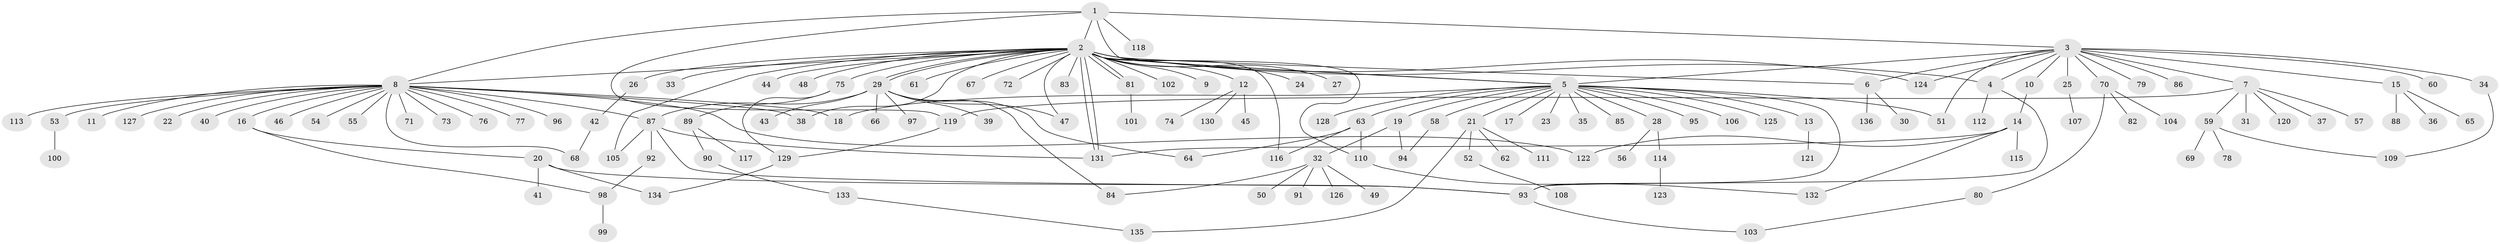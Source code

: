 // coarse degree distribution, {6: 0.012345679012345678, 21: 0.012345679012345678, 15: 0.012345679012345678, 4: 0.08641975308641975, 19: 0.012345679012345678, 7: 0.012345679012345678, 18: 0.012345679012345678, 1: 0.6296296296296297, 2: 0.16049382716049382, 3: 0.037037037037037035, 14: 0.012345679012345678}
// Generated by graph-tools (version 1.1) at 2025/18/03/04/25 18:18:26]
// undirected, 136 vertices, 170 edges
graph export_dot {
graph [start="1"]
  node [color=gray90,style=filled];
  1;
  2;
  3;
  4;
  5;
  6;
  7;
  8;
  9;
  10;
  11;
  12;
  13;
  14;
  15;
  16;
  17;
  18;
  19;
  20;
  21;
  22;
  23;
  24;
  25;
  26;
  27;
  28;
  29;
  30;
  31;
  32;
  33;
  34;
  35;
  36;
  37;
  38;
  39;
  40;
  41;
  42;
  43;
  44;
  45;
  46;
  47;
  48;
  49;
  50;
  51;
  52;
  53;
  54;
  55;
  56;
  57;
  58;
  59;
  60;
  61;
  62;
  63;
  64;
  65;
  66;
  67;
  68;
  69;
  70;
  71;
  72;
  73;
  74;
  75;
  76;
  77;
  78;
  79;
  80;
  81;
  82;
  83;
  84;
  85;
  86;
  87;
  88;
  89;
  90;
  91;
  92;
  93;
  94;
  95;
  96;
  97;
  98;
  99;
  100;
  101;
  102;
  103;
  104;
  105;
  106;
  107;
  108;
  109;
  110;
  111;
  112;
  113;
  114;
  115;
  116;
  117;
  118;
  119;
  120;
  121;
  122;
  123;
  124;
  125;
  126;
  127;
  128;
  129;
  130;
  131;
  132;
  133;
  134;
  135;
  136;
  1 -- 2;
  1 -- 3;
  1 -- 5;
  1 -- 8;
  1 -- 118;
  1 -- 119;
  2 -- 4;
  2 -- 5;
  2 -- 6;
  2 -- 8;
  2 -- 9;
  2 -- 12;
  2 -- 24;
  2 -- 26;
  2 -- 27;
  2 -- 29;
  2 -- 29;
  2 -- 33;
  2 -- 38;
  2 -- 44;
  2 -- 47;
  2 -- 48;
  2 -- 61;
  2 -- 67;
  2 -- 72;
  2 -- 75;
  2 -- 81;
  2 -- 81;
  2 -- 83;
  2 -- 102;
  2 -- 105;
  2 -- 110;
  2 -- 116;
  2 -- 124;
  2 -- 131;
  2 -- 131;
  3 -- 4;
  3 -- 5;
  3 -- 6;
  3 -- 7;
  3 -- 10;
  3 -- 15;
  3 -- 25;
  3 -- 34;
  3 -- 51;
  3 -- 60;
  3 -- 70;
  3 -- 79;
  3 -- 86;
  3 -- 124;
  4 -- 93;
  4 -- 112;
  5 -- 13;
  5 -- 17;
  5 -- 18;
  5 -- 19;
  5 -- 21;
  5 -- 23;
  5 -- 28;
  5 -- 35;
  5 -- 51;
  5 -- 58;
  5 -- 63;
  5 -- 85;
  5 -- 93;
  5 -- 95;
  5 -- 106;
  5 -- 125;
  5 -- 128;
  6 -- 30;
  6 -- 136;
  7 -- 31;
  7 -- 37;
  7 -- 57;
  7 -- 59;
  7 -- 119;
  7 -- 120;
  8 -- 11;
  8 -- 16;
  8 -- 18;
  8 -- 22;
  8 -- 38;
  8 -- 40;
  8 -- 46;
  8 -- 53;
  8 -- 54;
  8 -- 55;
  8 -- 68;
  8 -- 71;
  8 -- 73;
  8 -- 76;
  8 -- 77;
  8 -- 87;
  8 -- 96;
  8 -- 113;
  8 -- 122;
  8 -- 127;
  10 -- 14;
  12 -- 45;
  12 -- 74;
  12 -- 130;
  13 -- 121;
  14 -- 115;
  14 -- 122;
  14 -- 131;
  14 -- 132;
  15 -- 36;
  15 -- 65;
  15 -- 88;
  16 -- 20;
  16 -- 98;
  19 -- 32;
  19 -- 94;
  20 -- 41;
  20 -- 93;
  20 -- 134;
  21 -- 52;
  21 -- 62;
  21 -- 111;
  21 -- 135;
  25 -- 107;
  26 -- 42;
  28 -- 56;
  28 -- 114;
  29 -- 39;
  29 -- 43;
  29 -- 47;
  29 -- 64;
  29 -- 66;
  29 -- 84;
  29 -- 87;
  29 -- 97;
  32 -- 49;
  32 -- 50;
  32 -- 84;
  32 -- 91;
  32 -- 126;
  34 -- 109;
  42 -- 68;
  52 -- 108;
  53 -- 100;
  58 -- 94;
  59 -- 69;
  59 -- 78;
  59 -- 109;
  63 -- 64;
  63 -- 110;
  63 -- 116;
  70 -- 80;
  70 -- 82;
  70 -- 104;
  75 -- 89;
  75 -- 129;
  80 -- 103;
  81 -- 101;
  87 -- 92;
  87 -- 93;
  87 -- 105;
  87 -- 131;
  89 -- 90;
  89 -- 117;
  90 -- 133;
  92 -- 98;
  93 -- 103;
  98 -- 99;
  110 -- 132;
  114 -- 123;
  119 -- 129;
  129 -- 134;
  133 -- 135;
}
